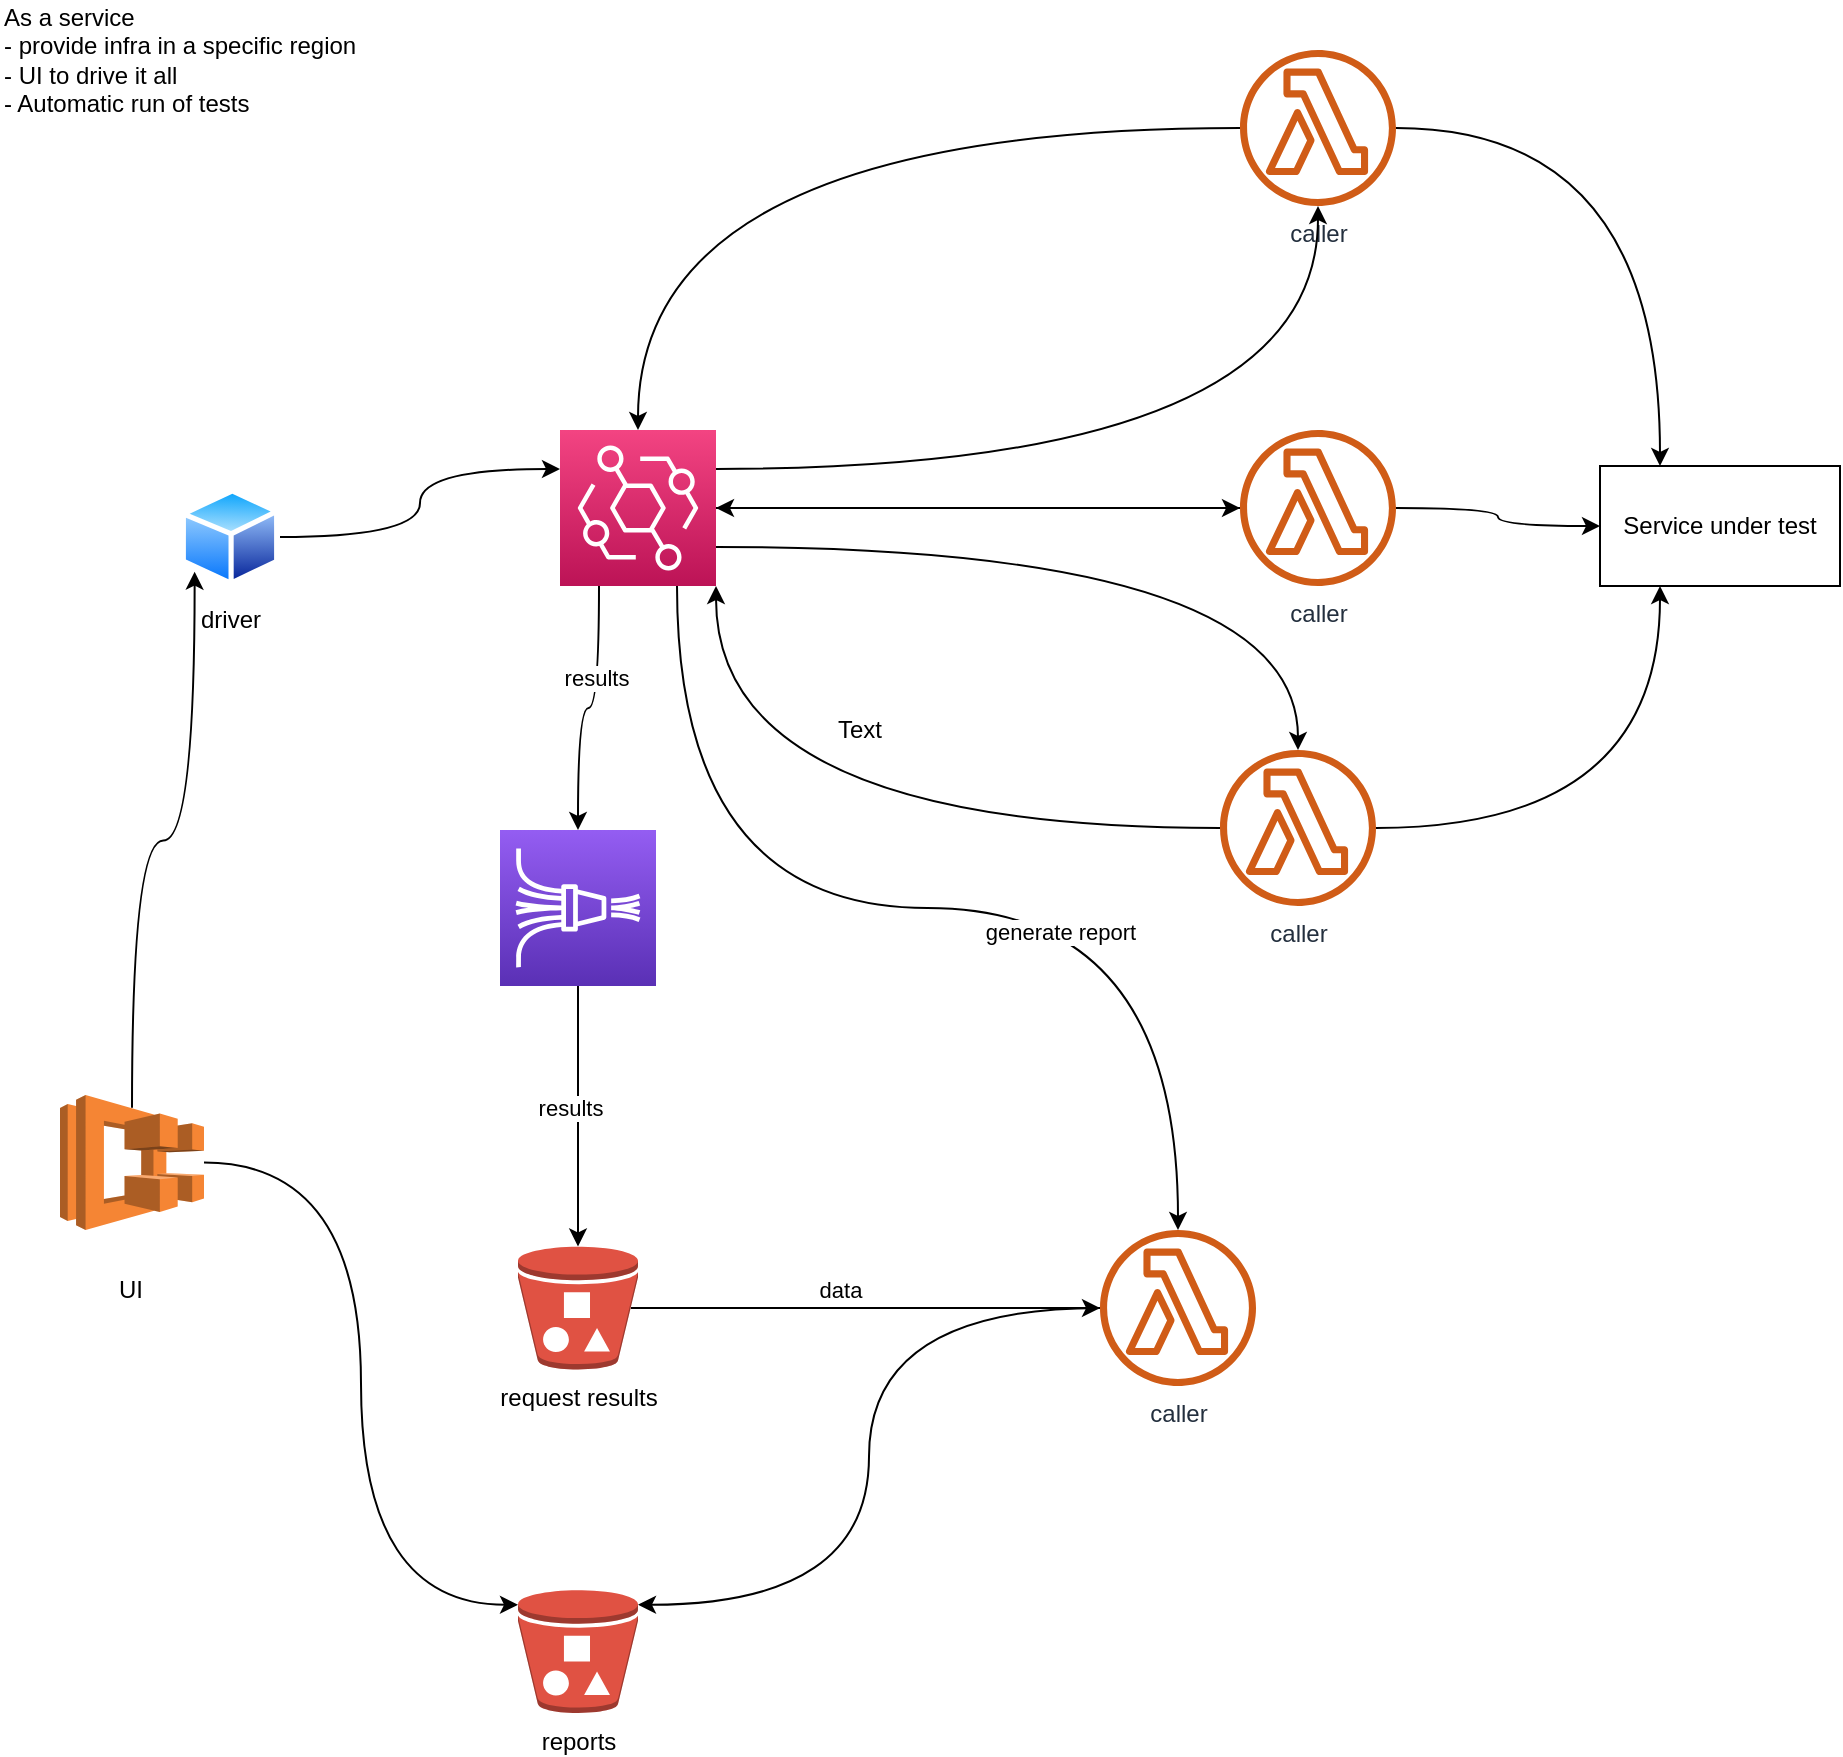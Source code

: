 <mxfile version="14.4.3" type="device"><diagram id="3Aixjv_Fq_xwBzmC1njw" name="Page-1"><mxGraphModel dx="1106" dy="818" grid="1" gridSize="10" guides="1" tooltips="1" connect="1" arrows="1" fold="1" page="1" pageScale="1" pageWidth="827" pageHeight="1169" math="0" shadow="0"><root><mxCell id="0"/><mxCell id="1" parent="0"/><mxCell id="LM26mEbYNUvq4UkUzDjh-14" style="edgeStyle=orthogonalEdgeStyle;curved=1;orthogonalLoop=1;jettySize=auto;html=1;" edge="1" parent="1" source="LM26mEbYNUvq4UkUzDjh-1" target="LM26mEbYNUvq4UkUzDjh-8"><mxGeometry relative="1" as="geometry"/></mxCell><mxCell id="LM26mEbYNUvq4UkUzDjh-22" style="edgeStyle=orthogonalEdgeStyle;curved=1;orthogonalLoop=1;jettySize=auto;html=1;entryX=0.25;entryY=0;entryDx=0;entryDy=0;" edge="1" parent="1" source="LM26mEbYNUvq4UkUzDjh-1" target="LM26mEbYNUvq4UkUzDjh-20"><mxGeometry relative="1" as="geometry"/></mxCell><mxCell id="LM26mEbYNUvq4UkUzDjh-1" value="caller" style="outlineConnect=0;fontColor=#232F3E;gradientColor=none;fillColor=#D05C17;strokeColor=none;dashed=0;verticalLabelPosition=bottom;verticalAlign=top;align=center;html=1;fontSize=12;fontStyle=0;aspect=fixed;pointerEvents=1;shape=mxgraph.aws4.lambda_function;" vertex="1" parent="1"><mxGeometry x="650" y="90" width="78" height="78" as="geometry"/></mxCell><mxCell id="LM26mEbYNUvq4UkUzDjh-16" style="edgeStyle=orthogonalEdgeStyle;curved=1;orthogonalLoop=1;jettySize=auto;html=1;" edge="1" parent="1" source="LM26mEbYNUvq4UkUzDjh-2" target="LM26mEbYNUvq4UkUzDjh-8"><mxGeometry relative="1" as="geometry"/></mxCell><mxCell id="LM26mEbYNUvq4UkUzDjh-21" style="edgeStyle=orthogonalEdgeStyle;curved=1;orthogonalLoop=1;jettySize=auto;html=1;" edge="1" parent="1" source="LM26mEbYNUvq4UkUzDjh-2" target="LM26mEbYNUvq4UkUzDjh-20"><mxGeometry relative="1" as="geometry"/></mxCell><mxCell id="LM26mEbYNUvq4UkUzDjh-2" value="caller" style="outlineConnect=0;fontColor=#232F3E;gradientColor=none;fillColor=#D05C17;strokeColor=none;dashed=0;verticalLabelPosition=bottom;verticalAlign=top;align=center;html=1;fontSize=12;fontStyle=0;aspect=fixed;pointerEvents=1;shape=mxgraph.aws4.lambda_function;" vertex="1" parent="1"><mxGeometry x="650" y="280" width="78" height="78" as="geometry"/></mxCell><mxCell id="LM26mEbYNUvq4UkUzDjh-15" style="edgeStyle=orthogonalEdgeStyle;curved=1;orthogonalLoop=1;jettySize=auto;html=1;entryX=1;entryY=1;entryDx=0;entryDy=0;entryPerimeter=0;" edge="1" parent="1" source="LM26mEbYNUvq4UkUzDjh-3" target="LM26mEbYNUvq4UkUzDjh-8"><mxGeometry relative="1" as="geometry"/></mxCell><mxCell id="LM26mEbYNUvq4UkUzDjh-23" style="edgeStyle=orthogonalEdgeStyle;curved=1;orthogonalLoop=1;jettySize=auto;html=1;entryX=0.25;entryY=1;entryDx=0;entryDy=0;" edge="1" parent="1" source="LM26mEbYNUvq4UkUzDjh-3" target="LM26mEbYNUvq4UkUzDjh-20"><mxGeometry relative="1" as="geometry"/></mxCell><mxCell id="LM26mEbYNUvq4UkUzDjh-3" value="caller" style="outlineConnect=0;fontColor=#232F3E;gradientColor=none;fillColor=#D05C17;strokeColor=none;dashed=0;verticalLabelPosition=bottom;verticalAlign=top;align=center;html=1;fontSize=12;fontStyle=0;aspect=fixed;pointerEvents=1;shape=mxgraph.aws4.lambda_function;" vertex="1" parent="1"><mxGeometry x="640" y="440" width="78" height="78" as="geometry"/></mxCell><mxCell id="LM26mEbYNUvq4UkUzDjh-9" style="edgeStyle=orthogonalEdgeStyle;curved=1;orthogonalLoop=1;jettySize=auto;html=1;exitX=1;exitY=0.5;exitDx=0;exitDy=0;entryX=0;entryY=0.25;entryDx=0;entryDy=0;entryPerimeter=0;" edge="1" parent="1" source="LM26mEbYNUvq4UkUzDjh-5" target="LM26mEbYNUvq4UkUzDjh-8"><mxGeometry relative="1" as="geometry"/></mxCell><mxCell id="LM26mEbYNUvq4UkUzDjh-5" value="driver" style="aspect=fixed;perimeter=ellipsePerimeter;html=1;align=center;shadow=0;dashed=0;spacingTop=3;image;image=img/lib/active_directory/generic_node.svg;" vertex="1" parent="1"><mxGeometry x="120" y="309" width="50" height="49" as="geometry"/></mxCell><mxCell id="LM26mEbYNUvq4UkUzDjh-10" style="edgeStyle=orthogonalEdgeStyle;curved=1;orthogonalLoop=1;jettySize=auto;html=1;exitX=1;exitY=0.25;exitDx=0;exitDy=0;exitPerimeter=0;" edge="1" parent="1" source="LM26mEbYNUvq4UkUzDjh-8" target="LM26mEbYNUvq4UkUzDjh-1"><mxGeometry relative="1" as="geometry"/></mxCell><mxCell id="LM26mEbYNUvq4UkUzDjh-11" style="edgeStyle=orthogonalEdgeStyle;curved=1;orthogonalLoop=1;jettySize=auto;html=1;exitX=1;exitY=0.5;exitDx=0;exitDy=0;exitPerimeter=0;" edge="1" parent="1" source="LM26mEbYNUvq4UkUzDjh-8" target="LM26mEbYNUvq4UkUzDjh-2"><mxGeometry relative="1" as="geometry"/></mxCell><mxCell id="LM26mEbYNUvq4UkUzDjh-12" style="edgeStyle=orthogonalEdgeStyle;curved=1;orthogonalLoop=1;jettySize=auto;html=1;exitX=1;exitY=0.75;exitDx=0;exitDy=0;exitPerimeter=0;" edge="1" parent="1" source="LM26mEbYNUvq4UkUzDjh-8" target="LM26mEbYNUvq4UkUzDjh-3"><mxGeometry relative="1" as="geometry"/></mxCell><mxCell id="LM26mEbYNUvq4UkUzDjh-18" style="edgeStyle=orthogonalEdgeStyle;curved=1;orthogonalLoop=1;jettySize=auto;html=1;exitX=0.25;exitY=1;exitDx=0;exitDy=0;exitPerimeter=0;" edge="1" parent="1" source="LM26mEbYNUvq4UkUzDjh-8" target="LM26mEbYNUvq4UkUzDjh-17"><mxGeometry relative="1" as="geometry"/></mxCell><mxCell id="LM26mEbYNUvq4UkUzDjh-29" value="results" style="edgeLabel;html=1;align=center;verticalAlign=middle;resizable=0;points=[];" vertex="1" connectable="0" parent="LM26mEbYNUvq4UkUzDjh-18"><mxGeometry x="-0.306" y="-2" relative="1" as="geometry"><mxPoint as="offset"/></mxGeometry></mxCell><mxCell id="LM26mEbYNUvq4UkUzDjh-35" style="edgeStyle=orthogonalEdgeStyle;curved=1;orthogonalLoop=1;jettySize=auto;html=1;exitX=0.75;exitY=1;exitDx=0;exitDy=0;exitPerimeter=0;" edge="1" parent="1" source="LM26mEbYNUvq4UkUzDjh-8" target="LM26mEbYNUvq4UkUzDjh-33"><mxGeometry relative="1" as="geometry"/></mxCell><mxCell id="LM26mEbYNUvq4UkUzDjh-36" value="generate report" style="edgeLabel;html=1;align=center;verticalAlign=middle;resizable=0;points=[];" vertex="1" connectable="0" parent="LM26mEbYNUvq4UkUzDjh-35"><mxGeometry x="0.228" y="-12" relative="1" as="geometry"><mxPoint x="1" as="offset"/></mxGeometry></mxCell><mxCell id="LM26mEbYNUvq4UkUzDjh-8" value="" style="points=[[0,0,0],[0.25,0,0],[0.5,0,0],[0.75,0,0],[1,0,0],[0,1,0],[0.25,1,0],[0.5,1,0],[0.75,1,0],[1,1,0],[0,0.25,0],[0,0.5,0],[0,0.75,0],[1,0.25,0],[1,0.5,0],[1,0.75,0]];outlineConnect=0;fontColor=#232F3E;gradientColor=#F34482;gradientDirection=north;fillColor=#BC1356;strokeColor=#ffffff;dashed=0;verticalLabelPosition=bottom;verticalAlign=top;align=center;html=1;fontSize=12;fontStyle=0;aspect=fixed;shape=mxgraph.aws4.resourceIcon;resIcon=mxgraph.aws4.eventbridge;" vertex="1" parent="1"><mxGeometry x="310" y="280" width="78" height="78" as="geometry"/></mxCell><mxCell id="LM26mEbYNUvq4UkUzDjh-41" style="edgeStyle=orthogonalEdgeStyle;curved=1;orthogonalLoop=1;jettySize=auto;html=1;entryX=0.5;entryY=0;entryDx=0;entryDy=0;entryPerimeter=0;" edge="1" parent="1" source="LM26mEbYNUvq4UkUzDjh-17" target="LM26mEbYNUvq4UkUzDjh-39"><mxGeometry relative="1" as="geometry"/></mxCell><mxCell id="LM26mEbYNUvq4UkUzDjh-43" value="results" style="edgeLabel;html=1;align=center;verticalAlign=middle;resizable=0;points=[];" vertex="1" connectable="0" parent="LM26mEbYNUvq4UkUzDjh-41"><mxGeometry x="-0.063" y="-4" relative="1" as="geometry"><mxPoint as="offset"/></mxGeometry></mxCell><mxCell id="LM26mEbYNUvq4UkUzDjh-17" value="" style="points=[[0,0,0],[0.25,0,0],[0.5,0,0],[0.75,0,0],[1,0,0],[0,1,0],[0.25,1,0],[0.5,1,0],[0.75,1,0],[1,1,0],[0,0.25,0],[0,0.5,0],[0,0.75,0],[1,0.25,0],[1,0.5,0],[1,0.75,0]];outlineConnect=0;fontColor=#232F3E;gradientColor=#945DF2;gradientDirection=north;fillColor=#5A30B5;strokeColor=#ffffff;dashed=0;verticalLabelPosition=bottom;verticalAlign=top;align=center;html=1;fontSize=12;fontStyle=0;aspect=fixed;shape=mxgraph.aws4.resourceIcon;resIcon=mxgraph.aws4.kinesis_data_firehose;" vertex="1" parent="1"><mxGeometry x="280" y="480" width="78" height="78" as="geometry"/></mxCell><mxCell id="LM26mEbYNUvq4UkUzDjh-20" value="Service under test" style="rounded=0;whiteSpace=wrap;html=1;" vertex="1" parent="1"><mxGeometry x="830" y="298" width="120" height="60" as="geometry"/></mxCell><mxCell id="LM26mEbYNUvq4UkUzDjh-28" style="edgeStyle=orthogonalEdgeStyle;curved=1;orthogonalLoop=1;jettySize=auto;html=1;exitX=0.5;exitY=0.095;exitDx=0;exitDy=0;exitPerimeter=0;entryX=0;entryY=1;entryDx=0;entryDy=0;" edge="1" parent="1" source="LM26mEbYNUvq4UkUzDjh-24" target="LM26mEbYNUvq4UkUzDjh-5"><mxGeometry relative="1" as="geometry"/></mxCell><mxCell id="LM26mEbYNUvq4UkUzDjh-47" style="edgeStyle=orthogonalEdgeStyle;curved=1;orthogonalLoop=1;jettySize=auto;html=1;entryX=0;entryY=0.12;entryDx=0;entryDy=0;entryPerimeter=0;" edge="1" parent="1" source="LM26mEbYNUvq4UkUzDjh-24" target="LM26mEbYNUvq4UkUzDjh-45"><mxGeometry relative="1" as="geometry"/></mxCell><mxCell id="LM26mEbYNUvq4UkUzDjh-24" value="" style="outlineConnect=0;dashed=0;verticalLabelPosition=bottom;verticalAlign=top;align=center;html=1;shape=mxgraph.aws3.ecs;fillColor=#F58534;gradientColor=none;" vertex="1" parent="1"><mxGeometry x="60" y="612.5" width="72" height="67.5" as="geometry"/></mxCell><mxCell id="LM26mEbYNUvq4UkUzDjh-26" value="UI" style="text;html=1;align=center;verticalAlign=middle;resizable=0;points=[];autosize=1;" vertex="1" parent="1"><mxGeometry x="80" y="700" width="30" height="20" as="geometry"/></mxCell><mxCell id="LM26mEbYNUvq4UkUzDjh-46" style="edgeStyle=orthogonalEdgeStyle;curved=1;orthogonalLoop=1;jettySize=auto;html=1;entryX=1;entryY=0.12;entryDx=0;entryDy=0;entryPerimeter=0;" edge="1" parent="1" source="LM26mEbYNUvq4UkUzDjh-33" target="LM26mEbYNUvq4UkUzDjh-45"><mxGeometry relative="1" as="geometry"/></mxCell><mxCell id="LM26mEbYNUvq4UkUzDjh-33" value="caller" style="outlineConnect=0;fontColor=#232F3E;gradientColor=none;fillColor=#D05C17;strokeColor=none;dashed=0;verticalLabelPosition=bottom;verticalAlign=top;align=center;html=1;fontSize=12;fontStyle=0;aspect=fixed;pointerEvents=1;shape=mxgraph.aws4.lambda_function;" vertex="1" parent="1"><mxGeometry x="580" y="680" width="78" height="78" as="geometry"/></mxCell><mxCell id="LM26mEbYNUvq4UkUzDjh-48" style="edgeStyle=orthogonalEdgeStyle;curved=1;orthogonalLoop=1;jettySize=auto;html=1;exitX=0.94;exitY=0.5;exitDx=0;exitDy=0;exitPerimeter=0;" edge="1" parent="1" source="LM26mEbYNUvq4UkUzDjh-39" target="LM26mEbYNUvq4UkUzDjh-33"><mxGeometry relative="1" as="geometry"/></mxCell><mxCell id="LM26mEbYNUvq4UkUzDjh-49" value="data" style="edgeLabel;html=1;align=center;verticalAlign=middle;resizable=0;points=[];" vertex="1" connectable="0" parent="LM26mEbYNUvq4UkUzDjh-48"><mxGeometry x="0.284" y="-3" relative="1" as="geometry"><mxPoint x="-46.4" y="-12" as="offset"/></mxGeometry></mxCell><mxCell id="LM26mEbYNUvq4UkUzDjh-39" value="request results" style="outlineConnect=0;dashed=0;verticalLabelPosition=bottom;verticalAlign=top;align=center;html=1;shape=mxgraph.aws3.bucket_with_objects;fillColor=#E05243;gradientColor=none;" vertex="1" parent="1"><mxGeometry x="289" y="688.25" width="60" height="61.5" as="geometry"/></mxCell><mxCell id="LM26mEbYNUvq4UkUzDjh-45" value="reports" style="outlineConnect=0;dashed=0;verticalLabelPosition=bottom;verticalAlign=top;align=center;html=1;shape=mxgraph.aws3.bucket_with_objects;fillColor=#E05243;gradientColor=none;" vertex="1" parent="1"><mxGeometry x="289" y="860" width="60" height="61.5" as="geometry"/></mxCell><mxCell id="LM26mEbYNUvq4UkUzDjh-50" value="Text" style="text;html=1;strokeColor=none;fillColor=none;align=center;verticalAlign=middle;whiteSpace=wrap;rounded=0;" vertex="1" parent="1"><mxGeometry x="440" y="420" width="40" height="20" as="geometry"/></mxCell><mxCell id="LM26mEbYNUvq4UkUzDjh-51" value="As a service&lt;br&gt;- provide infra in a specific region&lt;br&gt;- UI to drive it all&lt;br&gt;- Automatic run of tests" style="text;html=1;align=left;verticalAlign=middle;resizable=0;points=[];autosize=1;" vertex="1" parent="1"><mxGeometry x="30" y="65" width="190" height="60" as="geometry"/></mxCell></root></mxGraphModel></diagram></mxfile>